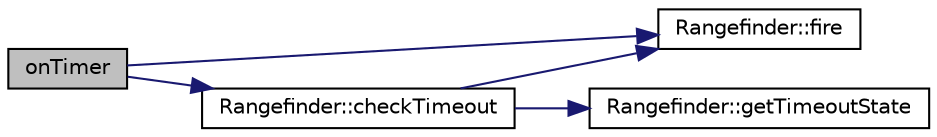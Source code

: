 digraph "onTimer"
{
 // LATEX_PDF_SIZE
  edge [fontname="Helvetica",fontsize="10",labelfontname="Helvetica",labelfontsize="10"];
  node [fontname="Helvetica",fontsize="10",shape=record];
  rankdir="LR";
  Node1 [label="onTimer",height=0.2,width=0.4,color="black", fillcolor="grey75", style="filled", fontcolor="black",tooltip=" "];
  Node1 -> Node2 [color="midnightblue",fontsize="10",style="solid",fontname="Helvetica"];
  Node2 [label="Rangefinder::checkTimeout",height=0.2,width=0.4,color="black", fillcolor="white", style="filled",URL="$classRangefinder.html#ad53fdab48917ac45680f52da63553930",tooltip="check the current state of timeout and fire if its time to do so"];
  Node2 -> Node3 [color="midnightblue",fontsize="10",style="solid",fontname="Helvetica"];
  Node3 [label="Rangefinder::fire",height=0.2,width=0.4,color="black", fillcolor="white", style="filled",URL="$classRangefinder.html#a21c76549df3c0a06292fa31b23e80ee7",tooltip="fire a strobe of the trig pin"];
  Node2 -> Node4 [color="midnightblue",fontsize="10",style="solid",fontname="Helvetica"];
  Node4 [label="Rangefinder::getTimeoutState",height=0.2,width=0.4,color="black", fillcolor="white", style="filled",URL="$classRangefinder.html#a6706efbe01d225a04771dee426da09f1",tooltip="Function used by the timeout check thread to determine if this object has timed out."];
  Node1 -> Node3 [color="midnightblue",fontsize="10",style="solid",fontname="Helvetica"];
}
